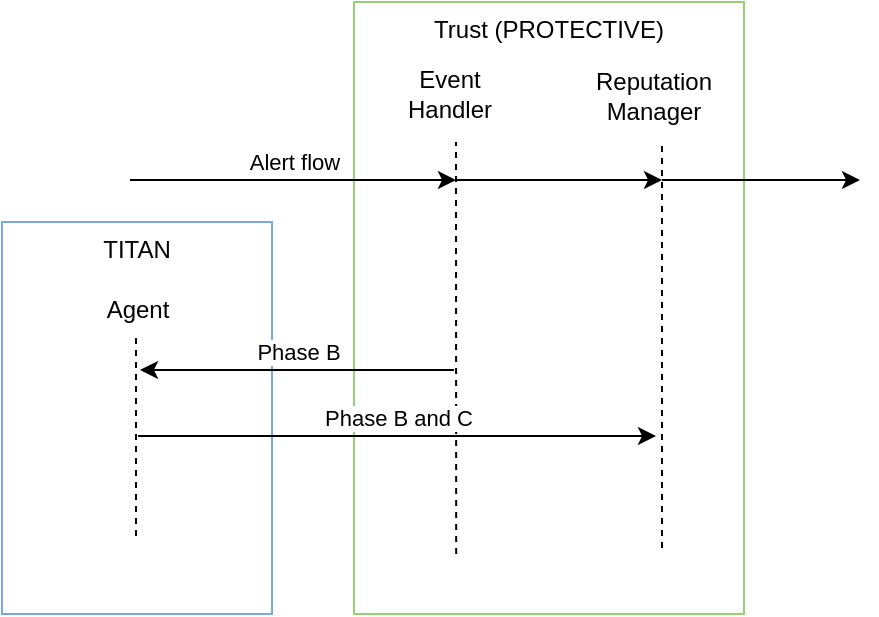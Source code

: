 <mxfile version="13.2.4" type="github">
  <diagram id="n7LuqTrb2Owk7uKAQcxX" name="Page-1">
    <mxGraphModel dx="1052" dy="507" grid="0" gridSize="10" guides="1" tooltips="1" connect="1" arrows="1" fold="1" page="0" pageScale="1" pageWidth="827" pageHeight="1169" math="0" shadow="0">
      <root>
        <mxCell id="0" />
        <mxCell id="1" parent="0" />
        <mxCell id="Gj8HOwqCFwaQLqe-HiqV-5" value="Trust (PROTECTIVE)" style="rounded=0;whiteSpace=wrap;html=1;verticalAlign=top;strokeColor=#97D077;" parent="1" vertex="1">
          <mxGeometry x="361" y="99" width="195" height="306" as="geometry" />
        </mxCell>
        <mxCell id="Gj8HOwqCFwaQLqe-HiqV-1" value="" style="endArrow=none;html=1;exitX=0.262;exitY=0.902;exitDx=0;exitDy=0;exitPerimeter=0;dashed=1;" parent="1" source="Gj8HOwqCFwaQLqe-HiqV-5" edge="1">
          <mxGeometry width="50" height="50" relative="1" as="geometry">
            <mxPoint x="412" y="346" as="sourcePoint" />
            <mxPoint x="412" y="169" as="targetPoint" />
          </mxGeometry>
        </mxCell>
        <mxCell id="Gj8HOwqCFwaQLqe-HiqV-2" value="" style="endArrow=none;html=1;dashed=1;" parent="1" edge="1">
          <mxGeometry width="50" height="50" relative="1" as="geometry">
            <mxPoint x="515" y="372" as="sourcePoint" />
            <mxPoint x="515" y="170" as="targetPoint" />
          </mxGeometry>
        </mxCell>
        <mxCell id="Gj8HOwqCFwaQLqe-HiqV-3" value="Reputation&lt;br&gt;Manager" style="text;html=1;strokeColor=none;fillColor=none;align=center;verticalAlign=middle;whiteSpace=wrap;rounded=0;" parent="1" vertex="1">
          <mxGeometry x="491" y="136" width="40" height="20" as="geometry" />
        </mxCell>
        <mxCell id="Gj8HOwqCFwaQLqe-HiqV-4" value="Event&lt;br&gt;Handler" style="text;html=1;strokeColor=none;fillColor=none;align=center;verticalAlign=middle;whiteSpace=wrap;rounded=0;" parent="1" vertex="1">
          <mxGeometry x="389" y="135" width="40" height="20" as="geometry" />
        </mxCell>
        <mxCell id="Gj8HOwqCFwaQLqe-HiqV-8" value="Alert flow" style="endArrow=classic;html=1;verticalAlign=bottom;" parent="1" edge="1">
          <mxGeometry width="50" height="50" relative="1" as="geometry">
            <mxPoint x="249" y="188" as="sourcePoint" />
            <mxPoint x="412" y="188" as="targetPoint" />
          </mxGeometry>
        </mxCell>
        <mxCell id="Gj8HOwqCFwaQLqe-HiqV-9" value="" style="endArrow=classic;html=1;" parent="1" edge="1">
          <mxGeometry width="50" height="50" relative="1" as="geometry">
            <mxPoint x="412" y="188" as="sourcePoint" />
            <mxPoint x="515" y="188" as="targetPoint" />
          </mxGeometry>
        </mxCell>
        <mxCell id="Gj8HOwqCFwaQLqe-HiqV-10" value="" style="endArrow=classic;html=1;" parent="1" edge="1">
          <mxGeometry width="50" height="50" relative="1" as="geometry">
            <mxPoint x="515" y="188" as="sourcePoint" />
            <mxPoint x="614" y="188" as="targetPoint" />
          </mxGeometry>
        </mxCell>
        <mxCell id="Gj8HOwqCFwaQLqe-HiqV-11" value="TITAN" style="rounded=0;whiteSpace=wrap;html=1;verticalAlign=top;strokeColor=#7EA6E0;" parent="1" vertex="1">
          <mxGeometry x="185" y="209" width="135" height="196" as="geometry" />
        </mxCell>
        <mxCell id="Gj8HOwqCFwaQLqe-HiqV-12" value="" style="endArrow=none;html=1;dashed=1;" parent="1" edge="1">
          <mxGeometry width="50" height="50" relative="1" as="geometry">
            <mxPoint x="252" y="366" as="sourcePoint" />
            <mxPoint x="252" y="266" as="targetPoint" />
          </mxGeometry>
        </mxCell>
        <mxCell id="Gj8HOwqCFwaQLqe-HiqV-13" value="Agent" style="text;html=1;strokeColor=none;fillColor=none;align=center;verticalAlign=middle;whiteSpace=wrap;rounded=0;" parent="1" vertex="1">
          <mxGeometry x="233" y="243" width="40" height="20" as="geometry" />
        </mxCell>
        <mxCell id="Gj8HOwqCFwaQLqe-HiqV-14" value="Phase B" style="endArrow=classic;html=1;verticalAlign=bottom;" parent="1" edge="1">
          <mxGeometry width="50" height="50" relative="1" as="geometry">
            <mxPoint x="411" y="283" as="sourcePoint" />
            <mxPoint x="254" y="283" as="targetPoint" />
          </mxGeometry>
        </mxCell>
        <mxCell id="Gj8HOwqCFwaQLqe-HiqV-15" value="Phase B and C" style="endArrow=classic;html=1;verticalAlign=bottom;" parent="1" edge="1">
          <mxGeometry width="50" height="50" relative="1" as="geometry">
            <mxPoint x="253" y="316" as="sourcePoint" />
            <mxPoint x="512" y="316" as="targetPoint" />
          </mxGeometry>
        </mxCell>
      </root>
    </mxGraphModel>
  </diagram>
</mxfile>
